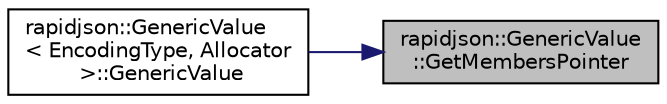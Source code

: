 digraph "rapidjson::GenericValue::GetMembersPointer"
{
 // INTERACTIVE_SVG=YES
 // LATEX_PDF_SIZE
  edge [fontname="Helvetica",fontsize="10",labelfontname="Helvetica",labelfontsize="10"];
  node [fontname="Helvetica",fontsize="10",shape=record];
  rankdir="RL";
  Node40 [label="rapidjson::GenericValue\l::GetMembersPointer",height=0.2,width=0.4,color="black", fillcolor="grey75", style="filled", fontcolor="black",tooltip=" "];
  Node40 -> Node41 [dir="back",color="midnightblue",fontsize="10",style="solid",fontname="Helvetica"];
  Node41 [label="rapidjson::GenericValue\l\< EncodingType, Allocator\l \>::GenericValue",height=0.2,width=0.4,color="black", fillcolor="white", style="filled",URL="$classrapidjson_1_1_generic_value.html#adca019775f68f012643781cd2c2515ac",tooltip="Explicit copy constructor (with allocator)"];
}
